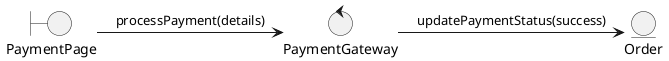 @startuml
boundary PaymentPage
control PaymentGateway
entity Order

(PaymentPage) -> (PaymentGateway): processPayment(details)
(PaymentGateway) -> (Order): updatePaymentStatus(success)
@enduml
